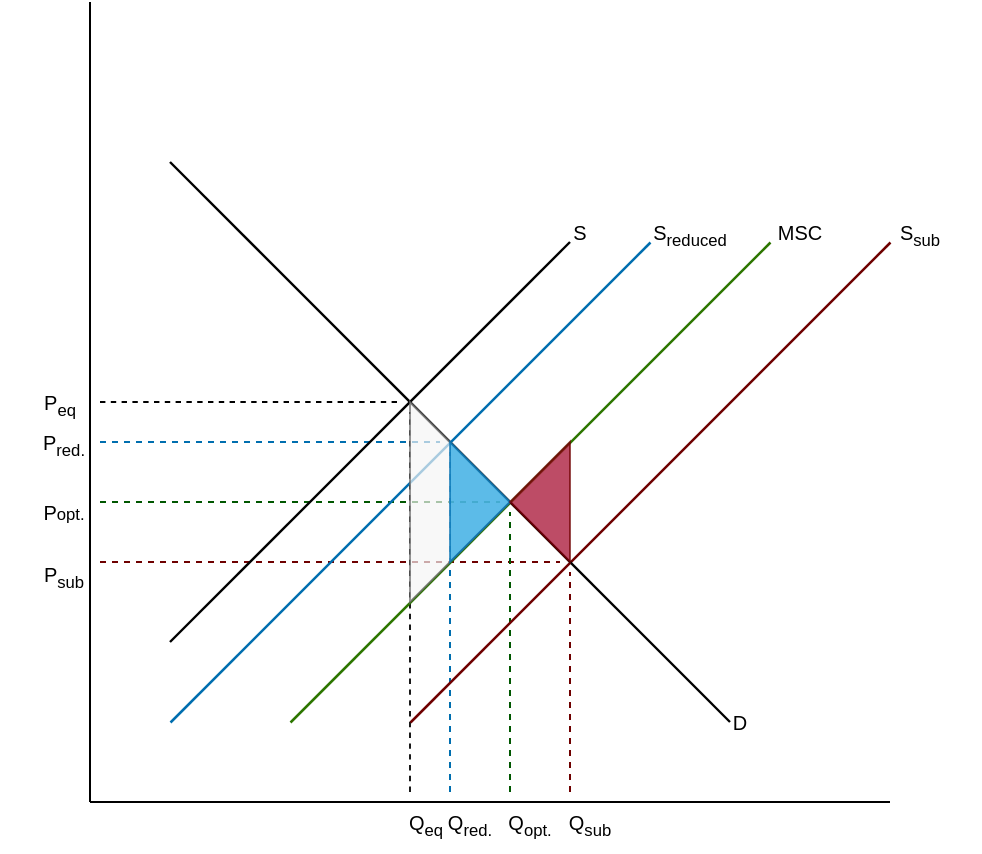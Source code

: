 <mxfile version="21.3.4" type="github">
  <diagram name="Lapa-1" id="0tAawHoIQ-3D4uflLc4p">
    <mxGraphModel dx="636" dy="375" grid="1" gridSize="5" guides="1" tooltips="1" connect="1" arrows="1" fold="1" page="1" pageScale="1" pageWidth="827" pageHeight="1169" math="0" shadow="0">
      <root>
        <mxCell id="0" />
        <mxCell id="1" parent="0" />
        <mxCell id="Ec4Kk9tGsHe_SyH8bvyB-28" value="" style="endArrow=none;dashed=1;html=1;rounded=0;strokeWidth=0.9;" edge="1" parent="1">
          <mxGeometry width="50" height="50" relative="1" as="geometry">
            <mxPoint x="440" y="435" as="sourcePoint" />
            <mxPoint x="440" y="245" as="targetPoint" />
          </mxGeometry>
        </mxCell>
        <mxCell id="Ec4Kk9tGsHe_SyH8bvyB-2" value="" style="endArrow=none;html=1;rounded=0;" edge="1" parent="1">
          <mxGeometry width="50" height="50" relative="1" as="geometry">
            <mxPoint x="280" y="440" as="sourcePoint" />
            <mxPoint x="280" y="40" as="targetPoint" />
          </mxGeometry>
        </mxCell>
        <mxCell id="Ec4Kk9tGsHe_SyH8bvyB-7" value="" style="endArrow=none;html=1;rounded=0;" edge="1" parent="1">
          <mxGeometry width="50" height="50" relative="1" as="geometry">
            <mxPoint x="680" y="440" as="sourcePoint" />
            <mxPoint x="280" y="440" as="targetPoint" />
          </mxGeometry>
        </mxCell>
        <mxCell id="Ec4Kk9tGsHe_SyH8bvyB-13" value="&lt;font style=&quot;font-size: 10px;&quot;&gt;S&lt;/font&gt;" style="text;html=1;strokeColor=none;fillColor=none;align=center;verticalAlign=middle;whiteSpace=wrap;rounded=0;" vertex="1" parent="1">
          <mxGeometry x="495" y="140" width="60" height="30" as="geometry" />
        </mxCell>
        <mxCell id="Ec4Kk9tGsHe_SyH8bvyB-15" value="&lt;font style=&quot;font-size: 10px;&quot;&gt;S&lt;sub&gt;reduced&lt;/sub&gt;&lt;/font&gt;" style="text;html=1;strokeColor=none;fillColor=none;align=center;verticalAlign=middle;whiteSpace=wrap;rounded=0;" vertex="1" parent="1">
          <mxGeometry x="550" y="140" width="60" height="30" as="geometry" />
        </mxCell>
        <mxCell id="Ec4Kk9tGsHe_SyH8bvyB-16" value="&lt;font style=&quot;font-size: 10px;&quot;&gt;MSC&lt;/font&gt;" style="text;html=1;strokeColor=none;fillColor=none;align=center;verticalAlign=middle;whiteSpace=wrap;rounded=0;" vertex="1" parent="1">
          <mxGeometry x="605" y="140" width="60" height="30" as="geometry" />
        </mxCell>
        <mxCell id="Ec4Kk9tGsHe_SyH8bvyB-17" value="&lt;font style=&quot;font-size: 10px;&quot;&gt;S&lt;sub&gt;sub&lt;br&gt;&lt;/sub&gt;&lt;/font&gt;" style="text;html=1;strokeColor=none;fillColor=none;align=center;verticalAlign=middle;whiteSpace=wrap;rounded=0;" vertex="1" parent="1">
          <mxGeometry x="665" y="140" width="60" height="30" as="geometry" />
        </mxCell>
        <mxCell id="Ec4Kk9tGsHe_SyH8bvyB-18" value="&lt;font style=&quot;font-size: 10px;&quot;&gt;D&lt;/font&gt;" style="text;html=1;strokeColor=none;fillColor=none;align=center;verticalAlign=middle;whiteSpace=wrap;rounded=0;" vertex="1" parent="1">
          <mxGeometry x="575" y="385" width="60" height="30" as="geometry" />
        </mxCell>
        <mxCell id="Ec4Kk9tGsHe_SyH8bvyB-20" value="" style="endArrow=none;dashed=1;html=1;rounded=0;fillColor=#008a00;strokeColor=#005700;" edge="1" parent="1">
          <mxGeometry width="50" height="50" relative="1" as="geometry">
            <mxPoint x="285" y="290" as="sourcePoint" />
            <mxPoint x="485" y="290" as="targetPoint" />
          </mxGeometry>
        </mxCell>
        <mxCell id="Ec4Kk9tGsHe_SyH8bvyB-22" value="" style="endArrow=none;dashed=1;html=1;rounded=0;fillColor=#a20025;strokeColor=#6F0000;" edge="1" parent="1">
          <mxGeometry width="50" height="50" relative="1" as="geometry">
            <mxPoint x="285" y="320" as="sourcePoint" />
            <mxPoint x="515" y="320" as="targetPoint" />
          </mxGeometry>
        </mxCell>
        <mxCell id="Ec4Kk9tGsHe_SyH8bvyB-24" value="" style="endArrow=none;dashed=1;html=1;rounded=0;strokeWidth=0.9;" edge="1" parent="1">
          <mxGeometry width="50" height="50" relative="1" as="geometry">
            <mxPoint x="285" y="240" as="sourcePoint" />
            <mxPoint x="435" y="240" as="targetPoint" />
          </mxGeometry>
        </mxCell>
        <mxCell id="Ec4Kk9tGsHe_SyH8bvyB-25" value="" style="endArrow=none;dashed=1;html=1;rounded=0;fillColor=#a20025;strokeColor=#6F0000;" edge="1" parent="1">
          <mxGeometry width="50" height="50" relative="1" as="geometry">
            <mxPoint x="520" y="435" as="sourcePoint" />
            <mxPoint x="520" y="325" as="targetPoint" />
          </mxGeometry>
        </mxCell>
        <mxCell id="Ec4Kk9tGsHe_SyH8bvyB-26" value="" style="endArrow=none;dashed=1;html=1;rounded=0;fillColor=#008a00;strokeColor=#005700;" edge="1" parent="1">
          <mxGeometry width="50" height="50" relative="1" as="geometry">
            <mxPoint x="490" y="435" as="sourcePoint" />
            <mxPoint x="490" y="295" as="targetPoint" />
          </mxGeometry>
        </mxCell>
        <mxCell id="Ec4Kk9tGsHe_SyH8bvyB-27" value="" style="endArrow=none;dashed=1;html=1;rounded=0;fillColor=#1ba1e2;strokeColor=#006EAF;" edge="1" parent="1">
          <mxGeometry width="50" height="50" relative="1" as="geometry">
            <mxPoint x="460" y="435" as="sourcePoint" />
            <mxPoint x="460" y="265" as="targetPoint" />
          </mxGeometry>
        </mxCell>
        <mxCell id="Ec4Kk9tGsHe_SyH8bvyB-23" value="" style="endArrow=none;dashed=1;html=1;rounded=0;fillColor=#1ba1e2;strokeColor=#006EAF;" edge="1" parent="1">
          <mxGeometry width="50" height="50" relative="1" as="geometry">
            <mxPoint x="285" y="260" as="sourcePoint" />
            <mxPoint x="455" y="260" as="targetPoint" />
          </mxGeometry>
        </mxCell>
        <mxCell id="Ec4Kk9tGsHe_SyH8bvyB-12" value="" style="endArrow=none;html=1;rounded=0;endSize=6;strokeWidth=1.2;" edge="1" parent="1">
          <mxGeometry width="50" height="50" relative="1" as="geometry">
            <mxPoint x="320" y="360" as="sourcePoint" />
            <mxPoint x="520" y="160" as="targetPoint" />
          </mxGeometry>
        </mxCell>
        <mxCell id="Ec4Kk9tGsHe_SyH8bvyB-10" value="" style="endArrow=none;html=1;rounded=0;fillColor=#60a917;strokeColor=#2D7600;endSize=6;strokeWidth=1.25;" edge="1" parent="1">
          <mxGeometry width="50" height="50" relative="1" as="geometry">
            <mxPoint x="380" y="400" as="sourcePoint" />
            <mxPoint x="620" y="160" as="targetPoint" />
          </mxGeometry>
        </mxCell>
        <mxCell id="Ec4Kk9tGsHe_SyH8bvyB-11" value="" style="endArrow=none;html=1;rounded=0;fillColor=#a20025;strokeColor=#6F0000;endSize=6;strokeWidth=1.25;" edge="1" parent="1">
          <mxGeometry width="50" height="50" relative="1" as="geometry">
            <mxPoint x="440" y="400" as="sourcePoint" />
            <mxPoint x="680" y="160" as="targetPoint" />
          </mxGeometry>
        </mxCell>
        <mxCell id="Ec4Kk9tGsHe_SyH8bvyB-9" value="" style="endArrow=none;html=1;rounded=0;endSize=6;strokeWidth=1.2;" edge="1" parent="1">
          <mxGeometry width="50" height="50" relative="1" as="geometry">
            <mxPoint x="320" y="120" as="sourcePoint" />
            <mxPoint x="600" y="400" as="targetPoint" />
          </mxGeometry>
        </mxCell>
        <mxCell id="Ec4Kk9tGsHe_SyH8bvyB-8" value="" style="endArrow=none;html=1;rounded=0;fillColor=#1ba1e2;strokeColor=#006EAF;endSize=6;strokeWidth=1.25;" edge="1" parent="1">
          <mxGeometry width="50" height="50" relative="1" as="geometry">
            <mxPoint x="320" y="400" as="sourcePoint" />
            <mxPoint x="560" y="160" as="targetPoint" />
          </mxGeometry>
        </mxCell>
        <mxCell id="Ec4Kk9tGsHe_SyH8bvyB-29" value="&lt;span style=&quot;font-size: 10px;&quot;&gt;Q&lt;sub&gt;sub&lt;/sub&gt;&lt;/span&gt;" style="text;html=1;strokeColor=none;fillColor=none;align=center;verticalAlign=middle;whiteSpace=wrap;rounded=0;" vertex="1" parent="1">
          <mxGeometry x="500" y="435" width="60" height="30" as="geometry" />
        </mxCell>
        <mxCell id="Ec4Kk9tGsHe_SyH8bvyB-30" value="&lt;span style=&quot;font-size: 10px;&quot;&gt;Q&lt;sub&gt;opt.&lt;/sub&gt;&lt;/span&gt;" style="text;html=1;strokeColor=none;fillColor=none;align=center;verticalAlign=middle;whiteSpace=wrap;rounded=0;" vertex="1" parent="1">
          <mxGeometry x="470" y="435" width="60" height="30" as="geometry" />
        </mxCell>
        <mxCell id="Ec4Kk9tGsHe_SyH8bvyB-31" value="&lt;span style=&quot;font-size: 10px;&quot;&gt;Q&lt;sub&gt;red.&lt;/sub&gt;&lt;/span&gt;" style="text;html=1;strokeColor=none;fillColor=none;align=center;verticalAlign=middle;whiteSpace=wrap;rounded=0;" vertex="1" parent="1">
          <mxGeometry x="440" y="435" width="60" height="30" as="geometry" />
        </mxCell>
        <mxCell id="Ec4Kk9tGsHe_SyH8bvyB-32" value="&lt;span style=&quot;font-size: 10px;&quot;&gt;Q&lt;sub&gt;eq&lt;/sub&gt;&lt;/span&gt;" style="text;html=1;strokeColor=none;fillColor=none;align=center;verticalAlign=middle;whiteSpace=wrap;rounded=0;" vertex="1" parent="1">
          <mxGeometry x="418" y="435" width="60" height="30" as="geometry" />
        </mxCell>
        <mxCell id="Ec4Kk9tGsHe_SyH8bvyB-33" value="&lt;span style=&quot;font-size: 10px;&quot;&gt;P&lt;sub&gt;sub&lt;/sub&gt;&lt;/span&gt;" style="text;html=1;strokeColor=none;fillColor=none;align=center;verticalAlign=middle;whiteSpace=wrap;rounded=0;" vertex="1" parent="1">
          <mxGeometry x="237" y="311" width="60" height="30" as="geometry" />
        </mxCell>
        <mxCell id="Ec4Kk9tGsHe_SyH8bvyB-34" value="&lt;span style=&quot;font-size: 10px;&quot;&gt;P&lt;/span&gt;&lt;span style=&quot;font-size: 8.333px;&quot;&gt;opt.&lt;/span&gt;" style="text;html=1;strokeColor=none;fillColor=none;align=center;verticalAlign=middle;whiteSpace=wrap;rounded=0;" vertex="1" parent="1">
          <mxGeometry x="237" y="280" width="60" height="30" as="geometry" />
        </mxCell>
        <mxCell id="Ec4Kk9tGsHe_SyH8bvyB-35" value="&lt;span style=&quot;font-size: 10px;&quot;&gt;P&lt;sub&gt;red.&lt;/sub&gt;&lt;/span&gt;" style="text;html=1;strokeColor=none;fillColor=none;align=center;verticalAlign=middle;whiteSpace=wrap;rounded=0;" vertex="1" parent="1">
          <mxGeometry x="237" y="245" width="60" height="30" as="geometry" />
        </mxCell>
        <mxCell id="Ec4Kk9tGsHe_SyH8bvyB-36" value="&lt;span style=&quot;font-size: 10px;&quot;&gt;P&lt;sub&gt;eq&lt;/sub&gt;&lt;/span&gt;" style="text;html=1;strokeColor=none;fillColor=none;align=center;verticalAlign=middle;whiteSpace=wrap;rounded=0;" vertex="1" parent="1">
          <mxGeometry x="235" y="225" width="60" height="30" as="geometry" />
        </mxCell>
        <mxCell id="Ec4Kk9tGsHe_SyH8bvyB-37" value="" style="triangle;whiteSpace=wrap;html=1;opacity=69;fillColor=#f5f5f5;fontColor=#333333;strokeColor=#666666;" vertex="1" parent="1">
          <mxGeometry x="440" y="240" width="50" height="100" as="geometry" />
        </mxCell>
        <mxCell id="Ec4Kk9tGsHe_SyH8bvyB-38" value="" style="triangle;whiteSpace=wrap;html=1;opacity=70;fillColor=#1ba1e2;fontColor=#ffffff;strokeColor=#006EAF;" vertex="1" parent="1">
          <mxGeometry x="460" y="260" width="30" height="60" as="geometry" />
        </mxCell>
        <mxCell id="Ec4Kk9tGsHe_SyH8bvyB-42" value="" style="triangle;whiteSpace=wrap;html=1;rotation=-180;opacity=70;fillColor=#a20025;fontColor=#ffffff;strokeColor=#6F0000;" vertex="1" parent="1">
          <mxGeometry x="490" y="260" width="30" height="60" as="geometry" />
        </mxCell>
      </root>
    </mxGraphModel>
  </diagram>
</mxfile>
